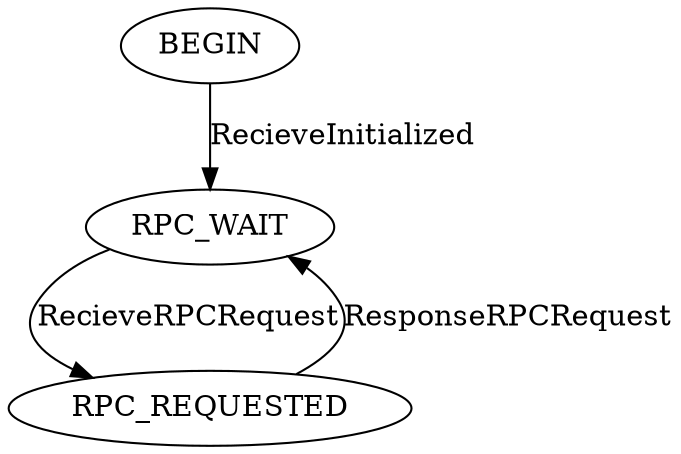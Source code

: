 digraph  {
        BEGIN->RPC_WAIT[ label="RecieveInitialized" ];
        RPC_WAIT->RPC_REQUESTED[ label="RecieveRPCRequest" ];
        RPC_REQUESTED->RPC_WAIT[ label="ResponseRPCRequest" ];
        BEGIN;
        RPC_REQUESTED;
        RPC_WAIT;

}